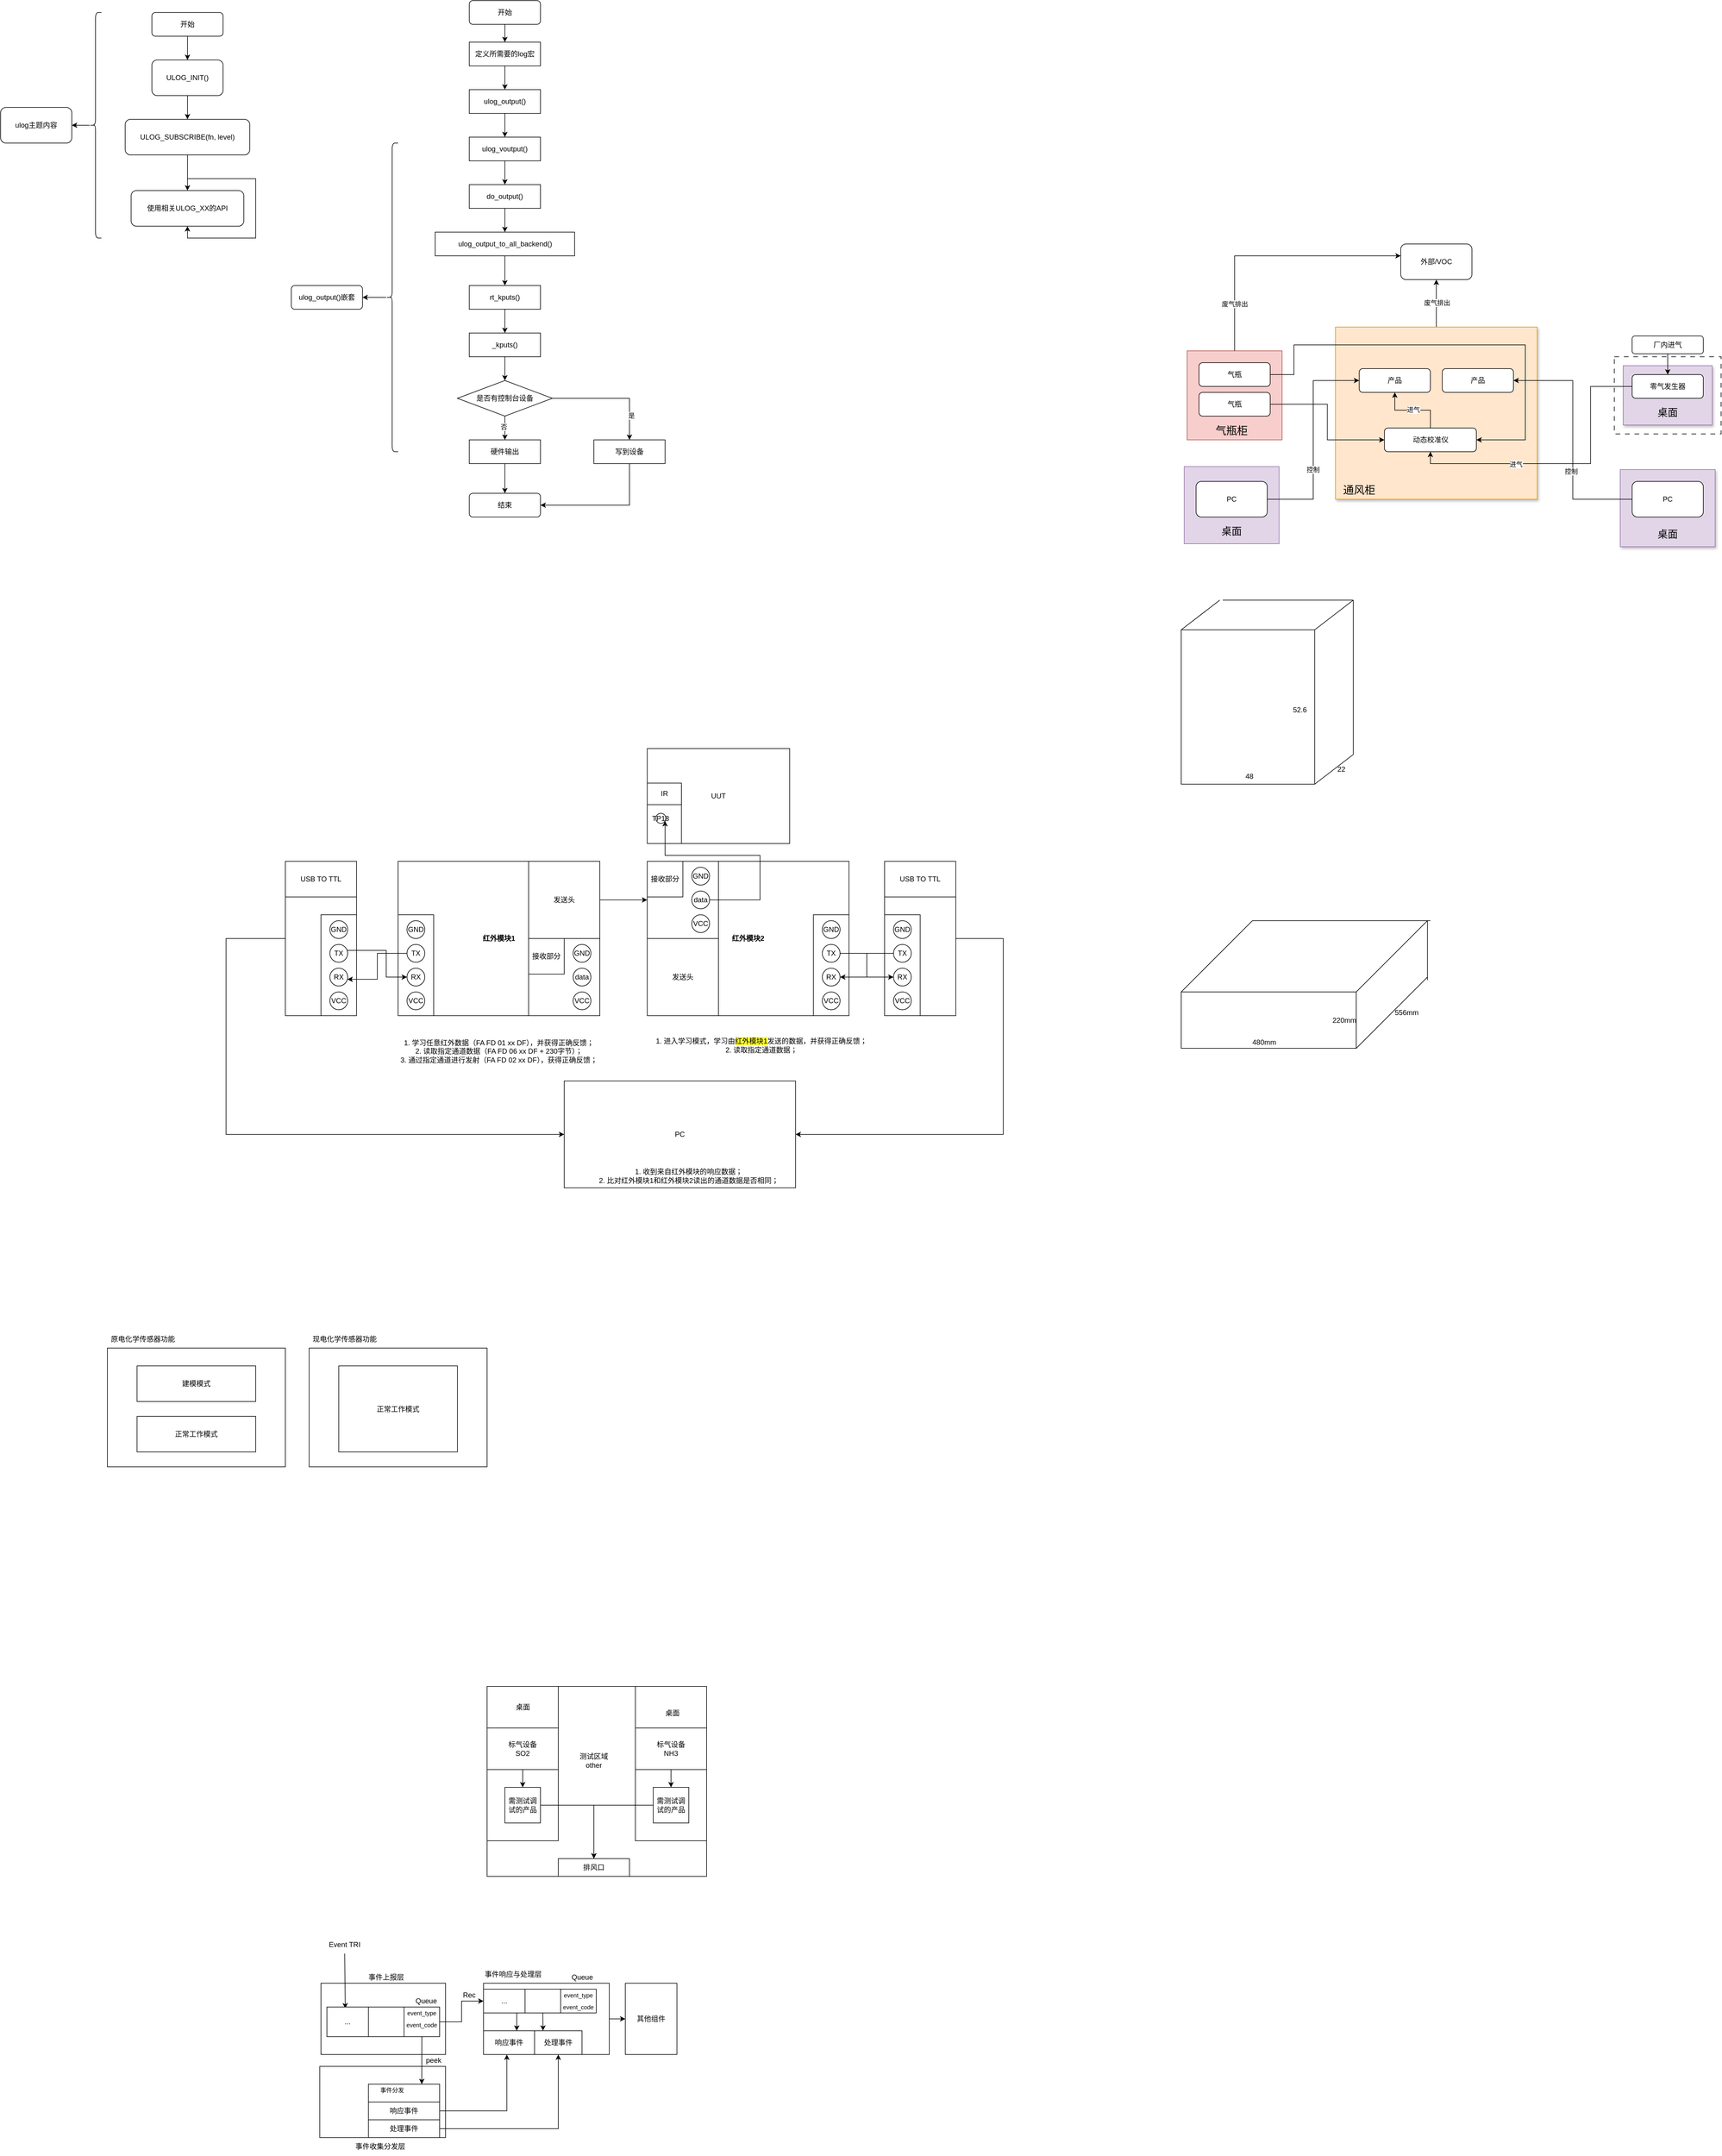 <mxfile version="26.0.11">
  <diagram name="第 1 页" id="VBYefRN1_Q4a0DNFFzs_">
    <mxGraphModel dx="659" dy="346" grid="1" gridSize="10" guides="1" tooltips="1" connect="1" arrows="1" fold="1" page="1" pageScale="1" pageWidth="3300" pageHeight="4681" math="0" shadow="0">
      <root>
        <mxCell id="0" />
        <mxCell id="1" parent="0" />
        <mxCell id="qdEmWEFO1mnte5XJ-PPk-58" value="" style="rounded=0;whiteSpace=wrap;html=1;dashed=1;dashPattern=8 8;" parent="1" vertex="1">
          <mxGeometry x="2750" y="620" width="180" height="130" as="geometry" />
        </mxCell>
        <mxCell id="qdEmWEFO1mnte5XJ-PPk-31" style="edgeStyle=orthogonalEdgeStyle;rounded=0;orthogonalLoop=1;jettySize=auto;html=1;entryX=0.5;entryY=1;entryDx=0;entryDy=0;" parent="1" source="qdEmWEFO1mnte5XJ-PPk-23" target="qdEmWEFO1mnte5XJ-PPk-30" edge="1">
          <mxGeometry relative="1" as="geometry" />
        </mxCell>
        <mxCell id="qdEmWEFO1mnte5XJ-PPk-32" value="废气排出" style="edgeLabel;html=1;align=center;verticalAlign=middle;resizable=0;points=[];" parent="qdEmWEFO1mnte5XJ-PPk-31" vertex="1" connectable="0">
          <mxGeometry x="0.036" y="-1" relative="1" as="geometry">
            <mxPoint as="offset" />
          </mxGeometry>
        </mxCell>
        <mxCell id="qdEmWEFO1mnte5XJ-PPk-23" value="" style="rounded=0;whiteSpace=wrap;html=1;fillColor=#ffe6cc;strokeColor=#d79b00;fillStyle=auto;glass=0;shadow=1;" parent="1" vertex="1">
          <mxGeometry x="2280" y="570" width="340" height="290" as="geometry" />
        </mxCell>
        <mxCell id="qdEmWEFO1mnte5XJ-PPk-21" value="" style="rounded=0;whiteSpace=wrap;html=1;fillColor=#e1d5e7;strokeColor=#9673a6;shadow=1;" parent="1" vertex="1">
          <mxGeometry x="2765" y="635" width="150" height="100" as="geometry" />
        </mxCell>
        <mxCell id="qdEmWEFO1mnte5XJ-PPk-19" value="" style="rounded=0;whiteSpace=wrap;html=1;fillColor=#e1d5e7;strokeColor=#9673a6;shadow=1;" parent="1" vertex="1">
          <mxGeometry x="2760" y="810" width="160" height="130" as="geometry" />
        </mxCell>
        <mxCell id="qdEmWEFO1mnte5XJ-PPk-20" value="&lt;font style=&quot;font-size: 17px;&quot;&gt;桌面&lt;/font&gt;" style="text;html=1;align=center;verticalAlign=middle;whiteSpace=wrap;rounded=0;" parent="1" vertex="1">
          <mxGeometry x="2800" y="905" width="80" height="30" as="geometry" />
        </mxCell>
        <mxCell id="qdEmWEFO1mnte5XJ-PPk-18" value="" style="rounded=0;whiteSpace=wrap;html=1;fillColor=#e1d5e7;strokeColor=#9673a6;" parent="1" vertex="1">
          <mxGeometry x="2025" y="805" width="160" height="130" as="geometry" />
        </mxCell>
        <mxCell id="qdEmWEFO1mnte5XJ-PPk-16" value="" style="rounded=0;whiteSpace=wrap;html=1;fillColor=#f8cecc;strokeColor=#b85450;" parent="1" vertex="1">
          <mxGeometry x="2030" y="610" width="160" height="150" as="geometry" />
        </mxCell>
        <mxCell id="KYYOisJlUSR0Ur56qBf6-3" value="" style="edgeStyle=orthogonalEdgeStyle;rounded=0;orthogonalLoop=1;jettySize=auto;html=1;" parent="1" source="KYYOisJlUSR0Ur56qBf6-1" target="KYYOisJlUSR0Ur56qBf6-2" edge="1">
          <mxGeometry relative="1" as="geometry" />
        </mxCell>
        <mxCell id="KYYOisJlUSR0Ur56qBf6-1" value="开始" style="rounded=1;whiteSpace=wrap;html=1;" parent="1" vertex="1">
          <mxGeometry x="285" y="40" width="120" height="40" as="geometry" />
        </mxCell>
        <mxCell id="KYYOisJlUSR0Ur56qBf6-5" value="" style="edgeStyle=orthogonalEdgeStyle;rounded=0;orthogonalLoop=1;jettySize=auto;html=1;" parent="1" source="KYYOisJlUSR0Ur56qBf6-2" target="KYYOisJlUSR0Ur56qBf6-4" edge="1">
          <mxGeometry relative="1" as="geometry" />
        </mxCell>
        <mxCell id="KYYOisJlUSR0Ur56qBf6-2" value="ULOG_INIT()" style="whiteSpace=wrap;html=1;rounded=1;" parent="1" vertex="1">
          <mxGeometry x="285" y="120" width="120" height="60" as="geometry" />
        </mxCell>
        <mxCell id="KYYOisJlUSR0Ur56qBf6-7" value="" style="edgeStyle=orthogonalEdgeStyle;rounded=0;orthogonalLoop=1;jettySize=auto;html=1;" parent="1" source="KYYOisJlUSR0Ur56qBf6-4" target="KYYOisJlUSR0Ur56qBf6-6" edge="1">
          <mxGeometry relative="1" as="geometry" />
        </mxCell>
        <mxCell id="KYYOisJlUSR0Ur56qBf6-4" value="ULOG_SUBSCRIBE(fn, level)" style="whiteSpace=wrap;html=1;rounded=1;" parent="1" vertex="1">
          <mxGeometry x="240" y="220" width="210" height="60" as="geometry" />
        </mxCell>
        <mxCell id="KYYOisJlUSR0Ur56qBf6-6" value="使用相关ULOG_XX的API" style="whiteSpace=wrap;html=1;rounded=1;" parent="1" vertex="1">
          <mxGeometry x="250" y="340" width="190" height="60" as="geometry" />
        </mxCell>
        <mxCell id="KYYOisJlUSR0Ur56qBf6-9" style="edgeStyle=orthogonalEdgeStyle;rounded=0;orthogonalLoop=1;jettySize=auto;html=1;entryX=0.5;entryY=1;entryDx=0;entryDy=0;" parent="1" source="KYYOisJlUSR0Ur56qBf6-6" target="KYYOisJlUSR0Ur56qBf6-6" edge="1">
          <mxGeometry relative="1" as="geometry" />
        </mxCell>
        <mxCell id="90yD588Tg5mHqKN5T0L6-4" value="" style="edgeStyle=orthogonalEdgeStyle;rounded=0;orthogonalLoop=1;jettySize=auto;html=1;" parent="1" source="90yD588Tg5mHqKN5T0L6-2" target="90yD588Tg5mHqKN5T0L6-3" edge="1">
          <mxGeometry relative="1" as="geometry" />
        </mxCell>
        <mxCell id="90yD588Tg5mHqKN5T0L6-2" value="" style="shape=curlyBracket;whiteSpace=wrap;html=1;rounded=1;labelPosition=left;verticalLabelPosition=middle;align=right;verticalAlign=middle;" parent="1" vertex="1">
          <mxGeometry x="180" y="40" width="20" height="380" as="geometry" />
        </mxCell>
        <mxCell id="90yD588Tg5mHqKN5T0L6-3" value="ulog主题内容" style="rounded=1;whiteSpace=wrap;html=1;align=center;" parent="1" vertex="1">
          <mxGeometry x="30" y="200" width="120" height="60" as="geometry" />
        </mxCell>
        <mxCell id="90yD588Tg5mHqKN5T0L6-12" style="edgeStyle=orthogonalEdgeStyle;rounded=0;orthogonalLoop=1;jettySize=auto;html=1;exitX=0.5;exitY=1;exitDx=0;exitDy=0;" parent="1" source="90yD588Tg5mHqKN5T0L6-6" target="90yD588Tg5mHqKN5T0L6-7" edge="1">
          <mxGeometry relative="1" as="geometry" />
        </mxCell>
        <mxCell id="90yD588Tg5mHqKN5T0L6-6" value="开始" style="rounded=1;whiteSpace=wrap;html=1;" parent="1" vertex="1">
          <mxGeometry x="820" y="20" width="120" height="40" as="geometry" />
        </mxCell>
        <mxCell id="90yD588Tg5mHqKN5T0L6-9" value="" style="edgeStyle=orthogonalEdgeStyle;rounded=0;orthogonalLoop=1;jettySize=auto;html=1;" parent="1" source="90yD588Tg5mHqKN5T0L6-7" target="90yD588Tg5mHqKN5T0L6-8" edge="1">
          <mxGeometry relative="1" as="geometry" />
        </mxCell>
        <mxCell id="90yD588Tg5mHqKN5T0L6-7" value="定义所需要的log宏" style="rounded=0;whiteSpace=wrap;html=1;" parent="1" vertex="1">
          <mxGeometry x="820" y="90" width="120" height="40" as="geometry" />
        </mxCell>
        <mxCell id="90yD588Tg5mHqKN5T0L6-11" value="" style="edgeStyle=orthogonalEdgeStyle;rounded=0;orthogonalLoop=1;jettySize=auto;html=1;" parent="1" source="90yD588Tg5mHqKN5T0L6-8" target="90yD588Tg5mHqKN5T0L6-10" edge="1">
          <mxGeometry relative="1" as="geometry" />
        </mxCell>
        <mxCell id="90yD588Tg5mHqKN5T0L6-8" value="ulog_output()" style="whiteSpace=wrap;html=1;rounded=0;" parent="1" vertex="1">
          <mxGeometry x="820" y="170" width="120" height="40" as="geometry" />
        </mxCell>
        <mxCell id="90yD588Tg5mHqKN5T0L6-14" value="" style="edgeStyle=orthogonalEdgeStyle;rounded=0;orthogonalLoop=1;jettySize=auto;html=1;" parent="1" source="90yD588Tg5mHqKN5T0L6-10" target="90yD588Tg5mHqKN5T0L6-13" edge="1">
          <mxGeometry relative="1" as="geometry" />
        </mxCell>
        <mxCell id="90yD588Tg5mHqKN5T0L6-10" value="ulog_voutput()" style="whiteSpace=wrap;html=1;rounded=0;" parent="1" vertex="1">
          <mxGeometry x="820" y="250" width="120" height="40" as="geometry" />
        </mxCell>
        <mxCell id="90yD588Tg5mHqKN5T0L6-16" value="" style="edgeStyle=orthogonalEdgeStyle;rounded=0;orthogonalLoop=1;jettySize=auto;html=1;" parent="1" source="90yD588Tg5mHqKN5T0L6-13" target="90yD588Tg5mHqKN5T0L6-15" edge="1">
          <mxGeometry relative="1" as="geometry" />
        </mxCell>
        <mxCell id="90yD588Tg5mHqKN5T0L6-13" value="do_output()" style="whiteSpace=wrap;html=1;rounded=0;" parent="1" vertex="1">
          <mxGeometry x="820" y="330" width="120" height="40" as="geometry" />
        </mxCell>
        <mxCell id="90yD588Tg5mHqKN5T0L6-18" value="" style="edgeStyle=orthogonalEdgeStyle;rounded=0;orthogonalLoop=1;jettySize=auto;html=1;" parent="1" source="90yD588Tg5mHqKN5T0L6-15" target="90yD588Tg5mHqKN5T0L6-17" edge="1">
          <mxGeometry relative="1" as="geometry" />
        </mxCell>
        <mxCell id="90yD588Tg5mHqKN5T0L6-15" value="ulog_output_to_all_backend()" style="whiteSpace=wrap;html=1;rounded=0;" parent="1" vertex="1">
          <mxGeometry x="762.5" y="410" width="235" height="40" as="geometry" />
        </mxCell>
        <mxCell id="90yD588Tg5mHqKN5T0L6-20" value="" style="edgeStyle=orthogonalEdgeStyle;rounded=0;orthogonalLoop=1;jettySize=auto;html=1;" parent="1" source="90yD588Tg5mHqKN5T0L6-17" target="90yD588Tg5mHqKN5T0L6-19" edge="1">
          <mxGeometry relative="1" as="geometry" />
        </mxCell>
        <mxCell id="90yD588Tg5mHqKN5T0L6-17" value="rt_kputs()" style="whiteSpace=wrap;html=1;rounded=0;" parent="1" vertex="1">
          <mxGeometry x="820" y="500" width="120" height="40" as="geometry" />
        </mxCell>
        <mxCell id="90yD588Tg5mHqKN5T0L6-22" value="" style="edgeStyle=orthogonalEdgeStyle;rounded=0;orthogonalLoop=1;jettySize=auto;html=1;" parent="1" source="90yD588Tg5mHqKN5T0L6-19" target="90yD588Tg5mHqKN5T0L6-21" edge="1">
          <mxGeometry relative="1" as="geometry" />
        </mxCell>
        <mxCell id="90yD588Tg5mHqKN5T0L6-19" value="_kputs()" style="whiteSpace=wrap;html=1;rounded=0;" parent="1" vertex="1">
          <mxGeometry x="820" y="580" width="120" height="40" as="geometry" />
        </mxCell>
        <mxCell id="90yD588Tg5mHqKN5T0L6-24" value="" style="edgeStyle=orthogonalEdgeStyle;rounded=0;orthogonalLoop=1;jettySize=auto;html=1;" parent="1" source="90yD588Tg5mHqKN5T0L6-21" target="90yD588Tg5mHqKN5T0L6-23" edge="1">
          <mxGeometry relative="1" as="geometry" />
        </mxCell>
        <mxCell id="90yD588Tg5mHqKN5T0L6-25" value="否" style="edgeLabel;html=1;align=center;verticalAlign=middle;resizable=0;points=[];" parent="90yD588Tg5mHqKN5T0L6-24" vertex="1" connectable="0">
          <mxGeometry x="-0.1" y="-2" relative="1" as="geometry">
            <mxPoint as="offset" />
          </mxGeometry>
        </mxCell>
        <mxCell id="90yD588Tg5mHqKN5T0L6-27" value="" style="edgeStyle=orthogonalEdgeStyle;rounded=0;orthogonalLoop=1;jettySize=auto;html=1;" parent="1" source="90yD588Tg5mHqKN5T0L6-21" target="90yD588Tg5mHqKN5T0L6-26" edge="1">
          <mxGeometry relative="1" as="geometry" />
        </mxCell>
        <mxCell id="90yD588Tg5mHqKN5T0L6-28" value="是" style="edgeLabel;html=1;align=center;verticalAlign=middle;resizable=0;points=[];" parent="90yD588Tg5mHqKN5T0L6-27" vertex="1" connectable="0">
          <mxGeometry x="0.588" y="3" relative="1" as="geometry">
            <mxPoint as="offset" />
          </mxGeometry>
        </mxCell>
        <mxCell id="90yD588Tg5mHqKN5T0L6-21" value="是否有控制台设备" style="rhombus;whiteSpace=wrap;html=1;rounded=0;" parent="1" vertex="1">
          <mxGeometry x="800" y="660" width="160" height="60" as="geometry" />
        </mxCell>
        <mxCell id="90yD588Tg5mHqKN5T0L6-32" style="edgeStyle=orthogonalEdgeStyle;rounded=0;orthogonalLoop=1;jettySize=auto;html=1;exitX=0.5;exitY=1;exitDx=0;exitDy=0;" parent="1" source="90yD588Tg5mHqKN5T0L6-23" target="90yD588Tg5mHqKN5T0L6-29" edge="1">
          <mxGeometry relative="1" as="geometry" />
        </mxCell>
        <mxCell id="90yD588Tg5mHqKN5T0L6-23" value="硬件输出" style="whiteSpace=wrap;html=1;rounded=0;" parent="1" vertex="1">
          <mxGeometry x="820" y="760" width="120" height="40" as="geometry" />
        </mxCell>
        <mxCell id="90yD588Tg5mHqKN5T0L6-33" style="edgeStyle=orthogonalEdgeStyle;rounded=0;orthogonalLoop=1;jettySize=auto;html=1;exitX=0.5;exitY=1;exitDx=0;exitDy=0;entryX=1;entryY=0.5;entryDx=0;entryDy=0;" parent="1" source="90yD588Tg5mHqKN5T0L6-26" target="90yD588Tg5mHqKN5T0L6-29" edge="1">
          <mxGeometry relative="1" as="geometry" />
        </mxCell>
        <mxCell id="90yD588Tg5mHqKN5T0L6-26" value="写到设备" style="whiteSpace=wrap;html=1;rounded=0;" parent="1" vertex="1">
          <mxGeometry x="1030" y="760" width="120" height="40" as="geometry" />
        </mxCell>
        <mxCell id="90yD588Tg5mHqKN5T0L6-29" value="结束" style="rounded=1;whiteSpace=wrap;html=1;" parent="1" vertex="1">
          <mxGeometry x="820" y="850" width="120" height="40" as="geometry" />
        </mxCell>
        <mxCell id="90yD588Tg5mHqKN5T0L6-36" value="" style="edgeStyle=orthogonalEdgeStyle;rounded=0;orthogonalLoop=1;jettySize=auto;html=1;" parent="1" source="90yD588Tg5mHqKN5T0L6-34" target="90yD588Tg5mHqKN5T0L6-35" edge="1">
          <mxGeometry relative="1" as="geometry" />
        </mxCell>
        <mxCell id="90yD588Tg5mHqKN5T0L6-34" value="" style="shape=curlyBracket;whiteSpace=wrap;html=1;rounded=1;labelPosition=left;verticalLabelPosition=middle;align=right;verticalAlign=middle;" parent="1" vertex="1">
          <mxGeometry x="680" y="260" width="20" height="520" as="geometry" />
        </mxCell>
        <mxCell id="90yD588Tg5mHqKN5T0L6-35" value="ulog_output()嵌套" style="whiteSpace=wrap;html=1;align=center;rounded=1;" parent="1" vertex="1">
          <mxGeometry x="520" y="500" width="120" height="40" as="geometry" />
        </mxCell>
        <mxCell id="g5xxGOTNsoSL2lDNkgLA-3" value="红外模块1" style="rounded=0;whiteSpace=wrap;html=1;fontStyle=1" parent="1" vertex="1">
          <mxGeometry x="700" y="1470" width="340" height="260" as="geometry" />
        </mxCell>
        <mxCell id="g5xxGOTNsoSL2lDNkgLA-60" style="edgeStyle=orthogonalEdgeStyle;rounded=0;orthogonalLoop=1;jettySize=auto;html=1;" parent="1" source="g5xxGOTNsoSL2lDNkgLA-4" edge="1">
          <mxGeometry relative="1" as="geometry">
            <mxPoint x="1120" y="1535.0" as="targetPoint" />
          </mxGeometry>
        </mxCell>
        <mxCell id="g5xxGOTNsoSL2lDNkgLA-4" value="发送头" style="rounded=0;whiteSpace=wrap;html=1;" parent="1" vertex="1">
          <mxGeometry x="920" y="1470" width="120" height="130" as="geometry" />
        </mxCell>
        <mxCell id="g5xxGOTNsoSL2lDNkgLA-5" value="" style="rounded=0;whiteSpace=wrap;html=1;" parent="1" vertex="1">
          <mxGeometry x="920" y="1600" width="120" height="130" as="geometry" />
        </mxCell>
        <mxCell id="g5xxGOTNsoSL2lDNkgLA-6" value="GND" style="ellipse;whiteSpace=wrap;html=1;aspect=fixed;" parent="1" vertex="1">
          <mxGeometry x="995" y="1610" width="30" height="30" as="geometry" />
        </mxCell>
        <mxCell id="g5xxGOTNsoSL2lDNkgLA-7" value="data" style="ellipse;whiteSpace=wrap;html=1;aspect=fixed;" parent="1" vertex="1">
          <mxGeometry x="995" y="1650" width="30" height="30" as="geometry" />
        </mxCell>
        <mxCell id="g5xxGOTNsoSL2lDNkgLA-8" value="VCC" style="ellipse;whiteSpace=wrap;html=1;aspect=fixed;" parent="1" vertex="1">
          <mxGeometry x="995" y="1690" width="30" height="30" as="geometry" />
        </mxCell>
        <mxCell id="g5xxGOTNsoSL2lDNkgLA-9" value="接收部分" style="rounded=0;whiteSpace=wrap;html=1;" parent="1" vertex="1">
          <mxGeometry x="920" y="1600" width="60" height="60" as="geometry" />
        </mxCell>
        <mxCell id="g5xxGOTNsoSL2lDNkgLA-10" value="" style="rounded=0;whiteSpace=wrap;html=1;" parent="1" vertex="1">
          <mxGeometry x="700" y="1560" width="60" height="170" as="geometry" />
        </mxCell>
        <mxCell id="g5xxGOTNsoSL2lDNkgLA-11" value="TX" style="ellipse;whiteSpace=wrap;html=1;aspect=fixed;" parent="1" vertex="1">
          <mxGeometry x="715" y="1610" width="30" height="30" as="geometry" />
        </mxCell>
        <mxCell id="g5xxGOTNsoSL2lDNkgLA-12" value="RX" style="ellipse;whiteSpace=wrap;html=1;aspect=fixed;" parent="1" vertex="1">
          <mxGeometry x="715" y="1650" width="30" height="30" as="geometry" />
        </mxCell>
        <mxCell id="g5xxGOTNsoSL2lDNkgLA-13" value="VCC" style="ellipse;whiteSpace=wrap;html=1;aspect=fixed;" parent="1" vertex="1">
          <mxGeometry x="715" y="1690" width="30" height="30" as="geometry" />
        </mxCell>
        <mxCell id="g5xxGOTNsoSL2lDNkgLA-14" value="GND" style="ellipse;whiteSpace=wrap;html=1;aspect=fixed;" parent="1" vertex="1">
          <mxGeometry x="715" y="1570" width="30" height="30" as="geometry" />
        </mxCell>
        <mxCell id="g5xxGOTNsoSL2lDNkgLA-72" style="edgeStyle=orthogonalEdgeStyle;rounded=0;orthogonalLoop=1;jettySize=auto;html=1;entryX=0;entryY=0.5;entryDx=0;entryDy=0;" parent="1" source="g5xxGOTNsoSL2lDNkgLA-20" target="g5xxGOTNsoSL2lDNkgLA-31" edge="1">
          <mxGeometry relative="1" as="geometry">
            <Array as="points">
              <mxPoint x="410" y="1600" />
              <mxPoint x="410" y="1930" />
            </Array>
          </mxGeometry>
        </mxCell>
        <mxCell id="g5xxGOTNsoSL2lDNkgLA-20" value="" style="rounded=0;whiteSpace=wrap;html=1;" parent="1" vertex="1">
          <mxGeometry x="510" y="1470" width="120" height="260" as="geometry" />
        </mxCell>
        <mxCell id="g5xxGOTNsoSL2lDNkgLA-21" value="USB TO TTL" style="rounded=0;whiteSpace=wrap;html=1;" parent="1" vertex="1">
          <mxGeometry x="510" y="1470" width="120" height="60" as="geometry" />
        </mxCell>
        <mxCell id="g5xxGOTNsoSL2lDNkgLA-22" value="" style="rounded=0;whiteSpace=wrap;html=1;" parent="1" vertex="1">
          <mxGeometry x="570" y="1560" width="60" height="170" as="geometry" />
        </mxCell>
        <mxCell id="g5xxGOTNsoSL2lDNkgLA-27" style="edgeStyle=orthogonalEdgeStyle;rounded=0;orthogonalLoop=1;jettySize=auto;html=1;entryX=0;entryY=0.5;entryDx=0;entryDy=0;" parent="1" source="g5xxGOTNsoSL2lDNkgLA-23" target="g5xxGOTNsoSL2lDNkgLA-12" edge="1">
          <mxGeometry relative="1" as="geometry">
            <Array as="points">
              <mxPoint x="680" y="1620" />
              <mxPoint x="680" y="1665" />
            </Array>
          </mxGeometry>
        </mxCell>
        <mxCell id="g5xxGOTNsoSL2lDNkgLA-23" value="TX" style="ellipse;whiteSpace=wrap;html=1;aspect=fixed;" parent="1" vertex="1">
          <mxGeometry x="585" y="1610" width="30" height="30" as="geometry" />
        </mxCell>
        <mxCell id="g5xxGOTNsoSL2lDNkgLA-24" value="RX" style="ellipse;whiteSpace=wrap;html=1;aspect=fixed;" parent="1" vertex="1">
          <mxGeometry x="585" y="1650" width="30" height="30" as="geometry" />
        </mxCell>
        <mxCell id="g5xxGOTNsoSL2lDNkgLA-25" value="VCC" style="ellipse;whiteSpace=wrap;html=1;aspect=fixed;" parent="1" vertex="1">
          <mxGeometry x="585" y="1690" width="30" height="30" as="geometry" />
        </mxCell>
        <mxCell id="g5xxGOTNsoSL2lDNkgLA-26" value="GND" style="ellipse;whiteSpace=wrap;html=1;aspect=fixed;" parent="1" vertex="1">
          <mxGeometry x="585" y="1570" width="30" height="30" as="geometry" />
        </mxCell>
        <mxCell id="g5xxGOTNsoSL2lDNkgLA-31" value="PC" style="rounded=0;whiteSpace=wrap;html=1;" parent="1" vertex="1">
          <mxGeometry x="980" y="1840" width="390" height="180" as="geometry" />
        </mxCell>
        <mxCell id="g5xxGOTNsoSL2lDNkgLA-38" style="edgeStyle=orthogonalEdgeStyle;rounded=0;orthogonalLoop=1;jettySize=auto;html=1;exitX=0;exitY=0.5;exitDx=0;exitDy=0;entryX=0.984;entryY=0.625;entryDx=0;entryDy=0;entryPerimeter=0;" parent="1" source="g5xxGOTNsoSL2lDNkgLA-11" target="g5xxGOTNsoSL2lDNkgLA-24" edge="1">
          <mxGeometry relative="1" as="geometry" />
        </mxCell>
        <mxCell id="g5xxGOTNsoSL2lDNkgLA-56" value="" style="group" parent="1" vertex="1" connectable="0">
          <mxGeometry x="1120" y="1280" width="240" height="160" as="geometry" />
        </mxCell>
        <mxCell id="g5xxGOTNsoSL2lDNkgLA-15" value="UUT" style="rounded=0;whiteSpace=wrap;html=1;" parent="g5xxGOTNsoSL2lDNkgLA-56" vertex="1">
          <mxGeometry width="240" height="160" as="geometry" />
        </mxCell>
        <mxCell id="g5xxGOTNsoSL2lDNkgLA-16" value="" style="rounded=0;whiteSpace=wrap;html=1;" parent="g5xxGOTNsoSL2lDNkgLA-56" vertex="1">
          <mxGeometry y="61.818" width="57.6" height="98.182" as="geometry" />
        </mxCell>
        <mxCell id="g5xxGOTNsoSL2lDNkgLA-17" value="IR" style="rounded=0;whiteSpace=wrap;html=1;" parent="g5xxGOTNsoSL2lDNkgLA-56" vertex="1">
          <mxGeometry y="58.182" width="57.6" height="36.364" as="geometry" />
        </mxCell>
        <mxCell id="g5xxGOTNsoSL2lDNkgLA-18" value="TP18" style="ellipse;whiteSpace=wrap;html=1;aspect=fixed;" parent="g5xxGOTNsoSL2lDNkgLA-56" vertex="1">
          <mxGeometry x="14.4" y="109.091" width="16.956" height="16.956" as="geometry" />
        </mxCell>
        <mxCell id="g5xxGOTNsoSL2lDNkgLA-42" value="红外模块2" style="rounded=0;whiteSpace=wrap;html=1;fontStyle=1;container=0;" parent="1" vertex="1">
          <mxGeometry x="1120" y="1470" width="340" height="260" as="geometry" />
        </mxCell>
        <mxCell id="g5xxGOTNsoSL2lDNkgLA-43" value="发送头" style="rounded=0;whiteSpace=wrap;html=1;container=0;" parent="1" vertex="1">
          <mxGeometry x="1120" y="1600" width="120" height="130" as="geometry" />
        </mxCell>
        <mxCell id="g5xxGOTNsoSL2lDNkgLA-57" value="" style="group" parent="1" vertex="1" connectable="0">
          <mxGeometry x="1120" y="1470" width="120" height="130" as="geometry" />
        </mxCell>
        <mxCell id="g5xxGOTNsoSL2lDNkgLA-44" value="" style="rounded=0;whiteSpace=wrap;html=1;container=0;" parent="g5xxGOTNsoSL2lDNkgLA-57" vertex="1">
          <mxGeometry width="120" height="130" as="geometry" />
        </mxCell>
        <mxCell id="g5xxGOTNsoSL2lDNkgLA-45" value="GND" style="ellipse;whiteSpace=wrap;html=1;aspect=fixed;container=0;" parent="g5xxGOTNsoSL2lDNkgLA-57" vertex="1">
          <mxGeometry x="75" y="10" width="30" height="30" as="geometry" />
        </mxCell>
        <mxCell id="g5xxGOTNsoSL2lDNkgLA-46" value="data" style="ellipse;whiteSpace=wrap;html=1;aspect=fixed;container=0;" parent="g5xxGOTNsoSL2lDNkgLA-57" vertex="1">
          <mxGeometry x="75" y="50" width="30" height="30" as="geometry" />
        </mxCell>
        <mxCell id="g5xxGOTNsoSL2lDNkgLA-47" value="VCC" style="ellipse;whiteSpace=wrap;html=1;aspect=fixed;container=0;" parent="g5xxGOTNsoSL2lDNkgLA-57" vertex="1">
          <mxGeometry x="75" y="90" width="30" height="30" as="geometry" />
        </mxCell>
        <mxCell id="g5xxGOTNsoSL2lDNkgLA-48" value="接收部分" style="rounded=0;whiteSpace=wrap;html=1;container=0;" parent="g5xxGOTNsoSL2lDNkgLA-57" vertex="1">
          <mxGeometry width="60" height="60" as="geometry" />
        </mxCell>
        <mxCell id="g5xxGOTNsoSL2lDNkgLA-58" value="" style="group" parent="1" vertex="1" connectable="0">
          <mxGeometry x="1400" y="1560" width="60" height="170" as="geometry" />
        </mxCell>
        <mxCell id="g5xxGOTNsoSL2lDNkgLA-49" value="" style="rounded=0;whiteSpace=wrap;html=1;container=0;" parent="g5xxGOTNsoSL2lDNkgLA-58" vertex="1">
          <mxGeometry width="60" height="170" as="geometry" />
        </mxCell>
        <mxCell id="g5xxGOTNsoSL2lDNkgLA-50" value="TX" style="ellipse;whiteSpace=wrap;html=1;aspect=fixed;container=0;" parent="g5xxGOTNsoSL2lDNkgLA-58" vertex="1">
          <mxGeometry x="15" y="50" width="30" height="30" as="geometry" />
        </mxCell>
        <mxCell id="g5xxGOTNsoSL2lDNkgLA-51" value="RX" style="ellipse;whiteSpace=wrap;html=1;aspect=fixed;container=0;" parent="g5xxGOTNsoSL2lDNkgLA-58" vertex="1">
          <mxGeometry x="15" y="90" width="30" height="30" as="geometry" />
        </mxCell>
        <mxCell id="g5xxGOTNsoSL2lDNkgLA-52" value="VCC" style="ellipse;whiteSpace=wrap;html=1;aspect=fixed;container=0;" parent="g5xxGOTNsoSL2lDNkgLA-58" vertex="1">
          <mxGeometry x="15" y="130" width="30" height="30" as="geometry" />
        </mxCell>
        <mxCell id="g5xxGOTNsoSL2lDNkgLA-53" value="GND" style="ellipse;whiteSpace=wrap;html=1;aspect=fixed;container=0;" parent="g5xxGOTNsoSL2lDNkgLA-58" vertex="1">
          <mxGeometry x="15" y="10" width="30" height="30" as="geometry" />
        </mxCell>
        <mxCell id="g5xxGOTNsoSL2lDNkgLA-59" value="1. 学习任意红外数据（FA FD 01 xx DF），并获得正确反馈；&lt;div&gt;2. 读取指定通道数据（FA FD 06 xx DF + 230字节）；&lt;br&gt;&lt;div&gt;3. 通过指定通道进行发射（FA FD 02 xx DF），获得正确反馈；&lt;/div&gt;&lt;/div&gt;" style="text;html=1;align=center;verticalAlign=middle;whiteSpace=wrap;rounded=0;" parent="1" vertex="1">
          <mxGeometry x="700" y="1750" width="340" height="80" as="geometry" />
        </mxCell>
        <mxCell id="g5xxGOTNsoSL2lDNkgLA-61" style="edgeStyle=orthogonalEdgeStyle;rounded=0;orthogonalLoop=1;jettySize=auto;html=1;exitX=1;exitY=0.5;exitDx=0;exitDy=0;" parent="1" source="g5xxGOTNsoSL2lDNkgLA-46" target="g5xxGOTNsoSL2lDNkgLA-18" edge="1">
          <mxGeometry relative="1" as="geometry">
            <Array as="points">
              <mxPoint x="1310" y="1535" />
              <mxPoint x="1310" y="1460" />
              <mxPoint x="1150" y="1460" />
            </Array>
          </mxGeometry>
        </mxCell>
        <mxCell id="g5xxGOTNsoSL2lDNkgLA-62" value="1. 进入学习模式，学习由&lt;span style=&quot;background-color: rgb(255, 255, 51);&quot;&gt;红外模块1&lt;/span&gt;发送的数据，并获得正确反馈；&lt;div&gt;2. 读取指定通道数据；&lt;/div&gt;" style="text;html=1;align=center;verticalAlign=middle;whiteSpace=wrap;rounded=0;" parent="1" vertex="1">
          <mxGeometry x="1125" y="1740" width="375" height="80" as="geometry" />
        </mxCell>
        <mxCell id="g5xxGOTNsoSL2lDNkgLA-73" style="edgeStyle=orthogonalEdgeStyle;rounded=0;orthogonalLoop=1;jettySize=auto;html=1;exitX=1;exitY=0.5;exitDx=0;exitDy=0;entryX=1;entryY=0.5;entryDx=0;entryDy=0;" parent="1" source="g5xxGOTNsoSL2lDNkgLA-63" target="g5xxGOTNsoSL2lDNkgLA-31" edge="1">
          <mxGeometry relative="1" as="geometry">
            <Array as="points">
              <mxPoint x="1720" y="1600" />
              <mxPoint x="1720" y="1930" />
            </Array>
          </mxGeometry>
        </mxCell>
        <mxCell id="g5xxGOTNsoSL2lDNkgLA-63" value="" style="rounded=0;whiteSpace=wrap;html=1;" parent="1" vertex="1">
          <mxGeometry x="1520" y="1470" width="120" height="260" as="geometry" />
        </mxCell>
        <mxCell id="g5xxGOTNsoSL2lDNkgLA-64" value="USB TO TTL" style="rounded=0;whiteSpace=wrap;html=1;" parent="1" vertex="1">
          <mxGeometry x="1520" y="1470" width="120" height="60" as="geometry" />
        </mxCell>
        <mxCell id="g5xxGOTNsoSL2lDNkgLA-65" value="" style="rounded=0;whiteSpace=wrap;html=1;" parent="1" vertex="1">
          <mxGeometry x="1520" y="1560" width="60" height="170" as="geometry" />
        </mxCell>
        <mxCell id="g5xxGOTNsoSL2lDNkgLA-75" style="edgeStyle=orthogonalEdgeStyle;rounded=0;orthogonalLoop=1;jettySize=auto;html=1;exitX=0;exitY=0.5;exitDx=0;exitDy=0;entryX=1;entryY=0.5;entryDx=0;entryDy=0;" parent="1" source="g5xxGOTNsoSL2lDNkgLA-66" target="g5xxGOTNsoSL2lDNkgLA-51" edge="1">
          <mxGeometry relative="1" as="geometry" />
        </mxCell>
        <mxCell id="g5xxGOTNsoSL2lDNkgLA-66" value="TX" style="ellipse;whiteSpace=wrap;html=1;aspect=fixed;" parent="1" vertex="1">
          <mxGeometry x="1535" y="1610" width="30" height="30" as="geometry" />
        </mxCell>
        <mxCell id="g5xxGOTNsoSL2lDNkgLA-67" value="RX" style="ellipse;whiteSpace=wrap;html=1;aspect=fixed;" parent="1" vertex="1">
          <mxGeometry x="1535" y="1650" width="30" height="30" as="geometry" />
        </mxCell>
        <mxCell id="g5xxGOTNsoSL2lDNkgLA-68" value="VCC" style="ellipse;whiteSpace=wrap;html=1;aspect=fixed;" parent="1" vertex="1">
          <mxGeometry x="1535" y="1690" width="30" height="30" as="geometry" />
        </mxCell>
        <mxCell id="g5xxGOTNsoSL2lDNkgLA-69" value="GND" style="ellipse;whiteSpace=wrap;html=1;aspect=fixed;" parent="1" vertex="1">
          <mxGeometry x="1535" y="1570" width="30" height="30" as="geometry" />
        </mxCell>
        <mxCell id="g5xxGOTNsoSL2lDNkgLA-70" style="edgeStyle=orthogonalEdgeStyle;rounded=0;orthogonalLoop=1;jettySize=auto;html=1;entryX=0;entryY=0.5;entryDx=0;entryDy=0;" parent="1" source="g5xxGOTNsoSL2lDNkgLA-50" target="g5xxGOTNsoSL2lDNkgLA-67" edge="1">
          <mxGeometry relative="1" as="geometry" />
        </mxCell>
        <mxCell id="g5xxGOTNsoSL2lDNkgLA-74" value="&lt;div&gt;1. 收到来自红外模块的响应数据；&lt;/div&gt;2. 比对红外模块1和红外模块2读出的通道数据是否相同；" style="text;html=1;align=center;verticalAlign=middle;whiteSpace=wrap;rounded=0;" parent="1" vertex="1">
          <mxGeometry x="1030" y="1960" width="320" height="80" as="geometry" />
        </mxCell>
        <mxCell id="r_3BvQJMOsZDoT6vy0jY-2" value="" style="rounded=0;whiteSpace=wrap;html=1;" parent="1" vertex="1">
          <mxGeometry x="850" y="2860" width="370" height="320" as="geometry" />
        </mxCell>
        <mxCell id="r_3BvQJMOsZDoT6vy0jY-3" value="" style="rounded=0;whiteSpace=wrap;html=1;" parent="1" vertex="1">
          <mxGeometry x="1100" y="2860" width="120" height="260" as="geometry" />
        </mxCell>
        <mxCell id="r_3BvQJMOsZDoT6vy0jY-4" value="桌面" style="text;html=1;align=center;verticalAlign=middle;whiteSpace=wrap;rounded=0;" parent="1" vertex="1">
          <mxGeometry x="1125" y="2880" width="75" height="50" as="geometry" />
        </mxCell>
        <mxCell id="r_3BvQJMOsZDoT6vy0jY-21" style="edgeStyle=orthogonalEdgeStyle;rounded=0;orthogonalLoop=1;jettySize=auto;html=1;exitX=0.5;exitY=1;exitDx=0;exitDy=0;entryX=0.5;entryY=0;entryDx=0;entryDy=0;" parent="1" source="r_3BvQJMOsZDoT6vy0jY-5" target="r_3BvQJMOsZDoT6vy0jY-6" edge="1">
          <mxGeometry relative="1" as="geometry" />
        </mxCell>
        <mxCell id="r_3BvQJMOsZDoT6vy0jY-5" value="标气设备&lt;div&gt;NH3&lt;/div&gt;" style="rounded=0;whiteSpace=wrap;html=1;" parent="1" vertex="1">
          <mxGeometry x="1100" y="2930" width="120" height="70" as="geometry" />
        </mxCell>
        <mxCell id="r_3BvQJMOsZDoT6vy0jY-26" style="edgeStyle=orthogonalEdgeStyle;rounded=0;orthogonalLoop=1;jettySize=auto;html=1;entryX=0.5;entryY=0;entryDx=0;entryDy=0;" parent="1" source="r_3BvQJMOsZDoT6vy0jY-6" target="r_3BvQJMOsZDoT6vy0jY-9" edge="1">
          <mxGeometry relative="1" as="geometry" />
        </mxCell>
        <mxCell id="r_3BvQJMOsZDoT6vy0jY-6" value="需测试调试的产品" style="rounded=0;whiteSpace=wrap;html=1;" parent="1" vertex="1">
          <mxGeometry x="1130" y="3030" width="60" height="60" as="geometry" />
        </mxCell>
        <mxCell id="r_3BvQJMOsZDoT6vy0jY-9" value="排风口" style="rounded=0;whiteSpace=wrap;html=1;" parent="1" vertex="1">
          <mxGeometry x="970" y="3150" width="120" height="30" as="geometry" />
        </mxCell>
        <mxCell id="r_3BvQJMOsZDoT6vy0jY-12" value="测试区域&lt;div&gt;other&lt;/div&gt;" style="text;html=1;align=center;verticalAlign=middle;whiteSpace=wrap;rounded=0;" parent="1" vertex="1">
          <mxGeometry x="990" y="2970" width="80" height="30" as="geometry" />
        </mxCell>
        <mxCell id="r_3BvQJMOsZDoT6vy0jY-13" value="" style="rounded=0;whiteSpace=wrap;html=1;" parent="1" vertex="1">
          <mxGeometry x="850" y="2860" width="120" height="260" as="geometry" />
        </mxCell>
        <mxCell id="r_3BvQJMOsZDoT6vy0jY-20" style="edgeStyle=orthogonalEdgeStyle;rounded=0;orthogonalLoop=1;jettySize=auto;html=1;" parent="1" source="r_3BvQJMOsZDoT6vy0jY-14" target="r_3BvQJMOsZDoT6vy0jY-15" edge="1">
          <mxGeometry relative="1" as="geometry" />
        </mxCell>
        <mxCell id="r_3BvQJMOsZDoT6vy0jY-14" value="标气设备&lt;div&gt;SO2&lt;/div&gt;" style="rounded=0;whiteSpace=wrap;html=1;" parent="1" vertex="1">
          <mxGeometry x="850" y="2930" width="120" height="70" as="geometry" />
        </mxCell>
        <mxCell id="r_3BvQJMOsZDoT6vy0jY-25" style="edgeStyle=orthogonalEdgeStyle;rounded=0;orthogonalLoop=1;jettySize=auto;html=1;entryX=0.5;entryY=0;entryDx=0;entryDy=0;" parent="1" source="r_3BvQJMOsZDoT6vy0jY-15" target="r_3BvQJMOsZDoT6vy0jY-9" edge="1">
          <mxGeometry relative="1" as="geometry" />
        </mxCell>
        <mxCell id="r_3BvQJMOsZDoT6vy0jY-15" value="需测试调试的产品" style="rounded=0;whiteSpace=wrap;html=1;" parent="1" vertex="1">
          <mxGeometry x="880" y="3030" width="60" height="60" as="geometry" />
        </mxCell>
        <mxCell id="r_3BvQJMOsZDoT6vy0jY-17" value="桌面" style="text;html=1;align=center;verticalAlign=middle;whiteSpace=wrap;rounded=0;" parent="1" vertex="1">
          <mxGeometry x="872.5" y="2870" width="75" height="50" as="geometry" />
        </mxCell>
        <mxCell id="qdEmWEFO1mnte5XJ-PPk-11" style="edgeStyle=orthogonalEdgeStyle;rounded=0;orthogonalLoop=1;jettySize=auto;html=1;entryX=0.5;entryY=1;entryDx=0;entryDy=0;" parent="1" source="MkJN3EaGuhQjYFLI0Iza-1" target="MkJN3EaGuhQjYFLI0Iza-2" edge="1">
          <mxGeometry relative="1" as="geometry">
            <Array as="points">
              <mxPoint x="2710" y="800" />
              <mxPoint x="2440" y="800" />
            </Array>
          </mxGeometry>
        </mxCell>
        <mxCell id="qdEmWEFO1mnte5XJ-PPk-29" value="进气" style="edgeLabel;html=1;align=center;verticalAlign=middle;resizable=0;points=[];" parent="qdEmWEFO1mnte5XJ-PPk-11" vertex="1" connectable="0">
          <mxGeometry x="0.331" y="1" relative="1" as="geometry">
            <mxPoint as="offset" />
          </mxGeometry>
        </mxCell>
        <mxCell id="MkJN3EaGuhQjYFLI0Iza-1" value="零气发生器" style="rounded=1;whiteSpace=wrap;html=1;" parent="1" vertex="1">
          <mxGeometry x="2780" y="650" width="120" height="40" as="geometry" />
        </mxCell>
        <mxCell id="MkJN3EaGuhQjYFLI0Iza-22" style="edgeStyle=orthogonalEdgeStyle;rounded=0;orthogonalLoop=1;jettySize=auto;html=1;entryX=0.5;entryY=1;entryDx=0;entryDy=0;" parent="1" source="MkJN3EaGuhQjYFLI0Iza-2" target="MkJN3EaGuhQjYFLI0Iza-6" edge="1">
          <mxGeometry relative="1" as="geometry" />
        </mxCell>
        <mxCell id="MkJN3EaGuhQjYFLI0Iza-31" value="进气" style="edgeLabel;html=1;align=center;verticalAlign=middle;resizable=0;points=[];" parent="MkJN3EaGuhQjYFLI0Iza-22" vertex="1" connectable="0">
          <mxGeometry x="-0.008" y="-1" relative="1" as="geometry">
            <mxPoint as="offset" />
          </mxGeometry>
        </mxCell>
        <mxCell id="MkJN3EaGuhQjYFLI0Iza-2" value="动态校准仪" style="rounded=1;whiteSpace=wrap;html=1;" parent="1" vertex="1">
          <mxGeometry x="2362.5" y="740" width="155" height="40" as="geometry" />
        </mxCell>
        <mxCell id="qdEmWEFO1mnte5XJ-PPk-10" style="edgeStyle=orthogonalEdgeStyle;rounded=0;orthogonalLoop=1;jettySize=auto;html=1;entryX=0;entryY=0.5;entryDx=0;entryDy=0;" parent="1" source="MkJN3EaGuhQjYFLI0Iza-4" target="MkJN3EaGuhQjYFLI0Iza-2" edge="1">
          <mxGeometry relative="1" as="geometry" />
        </mxCell>
        <mxCell id="MkJN3EaGuhQjYFLI0Iza-4" value="气瓶" style="rounded=1;whiteSpace=wrap;html=1;" parent="1" vertex="1">
          <mxGeometry x="2050" y="680" width="120" height="40" as="geometry" />
        </mxCell>
        <mxCell id="MkJN3EaGuhQjYFLI0Iza-6" value="产品" style="rounded=1;whiteSpace=wrap;html=1;" parent="1" vertex="1">
          <mxGeometry x="2320" y="640" width="120" height="40" as="geometry" />
        </mxCell>
        <mxCell id="MkJN3EaGuhQjYFLI0Iza-14" style="edgeStyle=orthogonalEdgeStyle;rounded=0;orthogonalLoop=1;jettySize=auto;html=1;entryX=0.5;entryY=1;entryDx=0;entryDy=0;" parent="1" edge="1">
          <mxGeometry relative="1" as="geometry">
            <mxPoint x="2440.0" y="1000" as="targetPoint" />
          </mxGeometry>
        </mxCell>
        <mxCell id="qdEmWEFO1mnte5XJ-PPk-14" style="edgeStyle=orthogonalEdgeStyle;rounded=0;orthogonalLoop=1;jettySize=auto;html=1;entryX=0;entryY=0.5;entryDx=0;entryDy=0;" parent="1" source="MkJN3EaGuhQjYFLI0Iza-25" target="MkJN3EaGuhQjYFLI0Iza-6" edge="1">
          <mxGeometry relative="1" as="geometry" />
        </mxCell>
        <mxCell id="qdEmWEFO1mnte5XJ-PPk-27" value="控制" style="edgeLabel;html=1;align=center;verticalAlign=middle;resizable=0;points=[];" parent="qdEmWEFO1mnte5XJ-PPk-14" vertex="1" connectable="0">
          <mxGeometry x="-0.279" y="1" relative="1" as="geometry">
            <mxPoint as="offset" />
          </mxGeometry>
        </mxCell>
        <mxCell id="MkJN3EaGuhQjYFLI0Iza-25" value="PC" style="rounded=1;whiteSpace=wrap;html=1;" parent="1" vertex="1">
          <mxGeometry x="2045" y="830" width="120" height="60" as="geometry" />
        </mxCell>
        <mxCell id="qdEmWEFO1mnte5XJ-PPk-15" style="edgeStyle=orthogonalEdgeStyle;rounded=0;orthogonalLoop=1;jettySize=auto;html=1;entryX=1;entryY=0.5;entryDx=0;entryDy=0;" parent="1" source="MkJN3EaGuhQjYFLI0Iza-27" target="qdEmWEFO1mnte5XJ-PPk-1" edge="1">
          <mxGeometry relative="1" as="geometry" />
        </mxCell>
        <mxCell id="qdEmWEFO1mnte5XJ-PPk-28" value="控制" style="edgeLabel;html=1;align=center;verticalAlign=middle;resizable=0;points=[];" parent="qdEmWEFO1mnte5XJ-PPk-15" vertex="1" connectable="0">
          <mxGeometry x="-0.264" y="3" relative="1" as="geometry">
            <mxPoint as="offset" />
          </mxGeometry>
        </mxCell>
        <mxCell id="MkJN3EaGuhQjYFLI0Iza-27" value="PC" style="rounded=1;whiteSpace=wrap;html=1;" parent="1" vertex="1">
          <mxGeometry x="2780" y="830" width="120" height="60" as="geometry" />
        </mxCell>
        <mxCell id="qdEmWEFO1mnte5XJ-PPk-9" style="edgeStyle=orthogonalEdgeStyle;rounded=0;orthogonalLoop=1;jettySize=auto;html=1;entryX=1;entryY=0.5;entryDx=0;entryDy=0;" parent="1" source="MkJN3EaGuhQjYFLI0Iza-33" target="MkJN3EaGuhQjYFLI0Iza-2" edge="1">
          <mxGeometry relative="1" as="geometry">
            <Array as="points">
              <mxPoint x="2210" y="600" />
              <mxPoint x="2600" y="600" />
              <mxPoint x="2600" y="760" />
            </Array>
          </mxGeometry>
        </mxCell>
        <mxCell id="MkJN3EaGuhQjYFLI0Iza-33" value="气瓶" style="rounded=1;whiteSpace=wrap;html=1;" parent="1" vertex="1">
          <mxGeometry x="2050" y="630" width="120" height="40" as="geometry" />
        </mxCell>
        <mxCell id="qdEmWEFO1mnte5XJ-PPk-1" value="产品" style="rounded=1;whiteSpace=wrap;html=1;" parent="1" vertex="1">
          <mxGeometry x="2460" y="640" width="120" height="40" as="geometry" />
        </mxCell>
        <mxCell id="qdEmWEFO1mnte5XJ-PPk-4" value="&lt;font style=&quot;font-size: 17px;&quot;&gt;桌面&lt;/font&gt;" style="text;html=1;align=center;verticalAlign=middle;whiteSpace=wrap;rounded=0;" parent="1" vertex="1">
          <mxGeometry x="2065" y="900" width="80" height="30" as="geometry" />
        </mxCell>
        <mxCell id="qdEmWEFO1mnte5XJ-PPk-13" value="" style="edgeStyle=orthogonalEdgeStyle;rounded=0;orthogonalLoop=1;jettySize=auto;html=1;" parent="1" source="qdEmWEFO1mnte5XJ-PPk-5" target="MkJN3EaGuhQjYFLI0Iza-1" edge="1">
          <mxGeometry relative="1" as="geometry" />
        </mxCell>
        <mxCell id="qdEmWEFO1mnte5XJ-PPk-5" value="厂内进气" style="rounded=1;whiteSpace=wrap;html=1;" parent="1" vertex="1">
          <mxGeometry x="2780" y="585" width="120" height="30" as="geometry" />
        </mxCell>
        <mxCell id="qdEmWEFO1mnte5XJ-PPk-17" value="&lt;font style=&quot;font-size: 18px;&quot;&gt;气瓶柜&lt;/font&gt;" style="text;html=1;align=center;verticalAlign=middle;whiteSpace=wrap;rounded=0;" parent="1" vertex="1">
          <mxGeometry x="2075" y="730" width="60" height="30" as="geometry" />
        </mxCell>
        <mxCell id="qdEmWEFO1mnte5XJ-PPk-22" value="&lt;font style=&quot;font-size: 17px;&quot;&gt;桌面&lt;/font&gt;" style="text;html=1;align=center;verticalAlign=middle;whiteSpace=wrap;rounded=0;" parent="1" vertex="1">
          <mxGeometry x="2800" y="700" width="80" height="30" as="geometry" />
        </mxCell>
        <mxCell id="qdEmWEFO1mnte5XJ-PPk-24" value="&lt;font style=&quot;font-size: 18px;&quot;&gt;通风柜&lt;/font&gt;" style="text;html=1;align=center;verticalAlign=middle;whiteSpace=wrap;rounded=0;" parent="1" vertex="1">
          <mxGeometry x="2290" y="830" width="60" height="30" as="geometry" />
        </mxCell>
        <mxCell id="qdEmWEFO1mnte5XJ-PPk-30" value="外部/VOC" style="rounded=1;whiteSpace=wrap;html=1;" parent="1" vertex="1">
          <mxGeometry x="2390" y="430" width="120" height="60" as="geometry" />
        </mxCell>
        <mxCell id="qdEmWEFO1mnte5XJ-PPk-33" style="edgeStyle=orthogonalEdgeStyle;rounded=0;orthogonalLoop=1;jettySize=auto;html=1;entryX=0;entryY=0.333;entryDx=0;entryDy=0;entryPerimeter=0;" parent="1" source="qdEmWEFO1mnte5XJ-PPk-16" target="qdEmWEFO1mnte5XJ-PPk-30" edge="1">
          <mxGeometry relative="1" as="geometry">
            <Array as="points">
              <mxPoint x="2110" y="450" />
            </Array>
          </mxGeometry>
        </mxCell>
        <mxCell id="qdEmWEFO1mnte5XJ-PPk-34" value="废气排出" style="edgeLabel;html=1;align=center;verticalAlign=middle;resizable=0;points=[];" parent="qdEmWEFO1mnte5XJ-PPk-33" vertex="1" connectable="0">
          <mxGeometry x="-0.642" relative="1" as="geometry">
            <mxPoint as="offset" />
          </mxGeometry>
        </mxCell>
        <mxCell id="qdEmWEFO1mnte5XJ-PPk-35" value="" style="rounded=0;whiteSpace=wrap;html=1;" parent="1" vertex="1">
          <mxGeometry x="2020" y="1080" width="225" height="260" as="geometry" />
        </mxCell>
        <mxCell id="qdEmWEFO1mnte5XJ-PPk-37" value="" style="endArrow=none;html=1;rounded=0;" parent="1" edge="1">
          <mxGeometry width="50" height="50" relative="1" as="geometry">
            <mxPoint x="2245" y="1080" as="sourcePoint" />
            <mxPoint x="2310" y="1030" as="targetPoint" />
          </mxGeometry>
        </mxCell>
        <mxCell id="qdEmWEFO1mnte5XJ-PPk-41" value="" style="endArrow=none;html=1;rounded=0;" parent="1" edge="1">
          <mxGeometry width="50" height="50" relative="1" as="geometry">
            <mxPoint x="2310" y="1290" as="sourcePoint" />
            <mxPoint x="2310" y="1030" as="targetPoint" />
          </mxGeometry>
        </mxCell>
        <mxCell id="qdEmWEFO1mnte5XJ-PPk-42" value="" style="endArrow=none;html=1;rounded=0;" parent="1" edge="1">
          <mxGeometry width="50" height="50" relative="1" as="geometry">
            <mxPoint x="2245" y="1340" as="sourcePoint" />
            <mxPoint x="2310" y="1290" as="targetPoint" />
          </mxGeometry>
        </mxCell>
        <mxCell id="qdEmWEFO1mnte5XJ-PPk-43" value="" style="endArrow=none;html=1;rounded=0;" parent="1" edge="1">
          <mxGeometry width="50" height="50" relative="1" as="geometry">
            <mxPoint x="2020" y="1080" as="sourcePoint" />
            <mxPoint x="2085" y="1030" as="targetPoint" />
          </mxGeometry>
        </mxCell>
        <mxCell id="qdEmWEFO1mnte5XJ-PPk-44" value="" style="endArrow=none;html=1;rounded=0;" parent="1" edge="1">
          <mxGeometry width="50" height="50" relative="1" as="geometry">
            <mxPoint x="2310" y="1030" as="sourcePoint" />
            <mxPoint x="2090" y="1030" as="targetPoint" />
          </mxGeometry>
        </mxCell>
        <mxCell id="qdEmWEFO1mnte5XJ-PPk-45" value="48" style="text;html=1;align=center;verticalAlign=middle;whiteSpace=wrap;rounded=0;" parent="1" vertex="1">
          <mxGeometry x="2105" y="1312" width="60" height="30" as="geometry" />
        </mxCell>
        <mxCell id="qdEmWEFO1mnte5XJ-PPk-47" value="22" style="text;html=1;align=center;verticalAlign=middle;whiteSpace=wrap;rounded=0;" parent="1" vertex="1">
          <mxGeometry x="2260" y="1300" width="60" height="30" as="geometry" />
        </mxCell>
        <mxCell id="qdEmWEFO1mnte5XJ-PPk-48" value="52.6" style="text;html=1;align=center;verticalAlign=middle;whiteSpace=wrap;rounded=0;" parent="1" vertex="1">
          <mxGeometry x="2190" y="1200" width="60" height="30" as="geometry" />
        </mxCell>
        <mxCell id="qdEmWEFO1mnte5XJ-PPk-49" value="" style="rounded=0;whiteSpace=wrap;html=1;" parent="1" vertex="1">
          <mxGeometry x="2020" y="1690" width="295" height="95" as="geometry" />
        </mxCell>
        <mxCell id="qdEmWEFO1mnte5XJ-PPk-50" value="" style="endArrow=none;html=1;rounded=0;" parent="1" edge="1">
          <mxGeometry width="50" height="50" relative="1" as="geometry">
            <mxPoint x="2020" y="1690" as="sourcePoint" />
            <mxPoint x="2140" y="1570" as="targetPoint" />
          </mxGeometry>
        </mxCell>
        <mxCell id="qdEmWEFO1mnte5XJ-PPk-51" value="" style="endArrow=none;html=1;rounded=0;" parent="1" edge="1">
          <mxGeometry width="50" height="50" relative="1" as="geometry">
            <mxPoint x="2315" y="1690" as="sourcePoint" />
            <mxPoint x="2435" y="1570" as="targetPoint" />
          </mxGeometry>
        </mxCell>
        <mxCell id="qdEmWEFO1mnte5XJ-PPk-52" value="" style="endArrow=none;html=1;rounded=0;" parent="1" edge="1">
          <mxGeometry width="50" height="50" relative="1" as="geometry">
            <mxPoint x="2315" y="1785" as="sourcePoint" />
            <mxPoint x="2435" y="1665" as="targetPoint" />
          </mxGeometry>
        </mxCell>
        <mxCell id="qdEmWEFO1mnte5XJ-PPk-53" value="" style="endArrow=none;html=1;rounded=0;" parent="1" edge="1">
          <mxGeometry width="50" height="50" relative="1" as="geometry">
            <mxPoint x="2435" y="1670" as="sourcePoint" />
            <mxPoint x="2435" y="1570" as="targetPoint" />
          </mxGeometry>
        </mxCell>
        <mxCell id="qdEmWEFO1mnte5XJ-PPk-54" value="" style="endArrow=none;html=1;rounded=0;" parent="1" edge="1">
          <mxGeometry width="50" height="50" relative="1" as="geometry">
            <mxPoint x="2140" y="1570" as="sourcePoint" />
            <mxPoint x="2440" y="1570" as="targetPoint" />
          </mxGeometry>
        </mxCell>
        <mxCell id="qdEmWEFO1mnte5XJ-PPk-55" value="480mm" style="text;html=1;align=center;verticalAlign=middle;whiteSpace=wrap;rounded=0;" parent="1" vertex="1">
          <mxGeometry x="2130" y="1760" width="60" height="30" as="geometry" />
        </mxCell>
        <mxCell id="qdEmWEFO1mnte5XJ-PPk-56" value="220mm" style="text;html=1;align=center;verticalAlign=middle;whiteSpace=wrap;rounded=0;" parent="1" vertex="1">
          <mxGeometry x="2265" y="1722.5" width="60" height="30" as="geometry" />
        </mxCell>
        <mxCell id="qdEmWEFO1mnte5XJ-PPk-57" value="556mm" style="text;html=1;align=center;verticalAlign=middle;whiteSpace=wrap;rounded=0;" parent="1" vertex="1">
          <mxGeometry x="2370" y="1710" width="60" height="30" as="geometry" />
        </mxCell>
        <mxCell id="tZX4rbYPwHCSTPj7qmwd-1" value="" style="rounded=0;whiteSpace=wrap;html=1;" parent="1" vertex="1">
          <mxGeometry x="210" y="2290" width="300" height="200" as="geometry" />
        </mxCell>
        <mxCell id="tZX4rbYPwHCSTPj7qmwd-2" value="建模模式" style="rounded=0;whiteSpace=wrap;html=1;" parent="1" vertex="1">
          <mxGeometry x="260" y="2320" width="200" height="60" as="geometry" />
        </mxCell>
        <mxCell id="tZX4rbYPwHCSTPj7qmwd-3" value="正常工作模式" style="rounded=0;whiteSpace=wrap;html=1;" parent="1" vertex="1">
          <mxGeometry x="260" y="2405" width="200" height="60" as="geometry" />
        </mxCell>
        <mxCell id="tZX4rbYPwHCSTPj7qmwd-4" value="原电化学传感器功能" style="text;html=1;align=center;verticalAlign=middle;whiteSpace=wrap;rounded=0;" parent="1" vertex="1">
          <mxGeometry x="210" y="2260" width="120" height="30" as="geometry" />
        </mxCell>
        <mxCell id="tZX4rbYPwHCSTPj7qmwd-5" value="" style="rounded=0;whiteSpace=wrap;html=1;" parent="1" vertex="1">
          <mxGeometry x="550" y="2290" width="300" height="200" as="geometry" />
        </mxCell>
        <mxCell id="tZX4rbYPwHCSTPj7qmwd-7" value="正常工作模式" style="rounded=0;whiteSpace=wrap;html=1;" parent="1" vertex="1">
          <mxGeometry x="600" y="2320" width="200" height="145" as="geometry" />
        </mxCell>
        <mxCell id="tZX4rbYPwHCSTPj7qmwd-8" value="现电化学传感器功能" style="text;html=1;align=center;verticalAlign=middle;whiteSpace=wrap;rounded=0;" parent="1" vertex="1">
          <mxGeometry x="550" y="2260" width="120" height="30" as="geometry" />
        </mxCell>
        <mxCell id="JgEoSfCOB_G8z2NqM_oq-1" value="" style="rounded=0;whiteSpace=wrap;html=1;" vertex="1" parent="1">
          <mxGeometry x="570" y="3360" width="210" height="120" as="geometry" />
        </mxCell>
        <mxCell id="JgEoSfCOB_G8z2NqM_oq-2" value="" style="rounded=0;whiteSpace=wrap;html=1;" vertex="1" parent="1">
          <mxGeometry x="568" y="3500" width="212" height="120" as="geometry" />
        </mxCell>
        <mxCell id="JgEoSfCOB_G8z2NqM_oq-39" style="edgeStyle=orthogonalEdgeStyle;rounded=0;orthogonalLoop=1;jettySize=auto;html=1;" edge="1" parent="1" source="JgEoSfCOB_G8z2NqM_oq-3" target="JgEoSfCOB_G8z2NqM_oq-38">
          <mxGeometry relative="1" as="geometry" />
        </mxCell>
        <mxCell id="JgEoSfCOB_G8z2NqM_oq-3" value="" style="rounded=0;whiteSpace=wrap;html=1;" vertex="1" parent="1">
          <mxGeometry x="844" y="3360" width="212" height="120" as="geometry" />
        </mxCell>
        <mxCell id="JgEoSfCOB_G8z2NqM_oq-4" value="" style="rounded=0;whiteSpace=wrap;html=1;" vertex="1" parent="1">
          <mxGeometry x="580" y="3400" width="190" height="50" as="geometry" />
        </mxCell>
        <mxCell id="JgEoSfCOB_G8z2NqM_oq-5" value="" style="endArrow=classic;html=1;rounded=0;entryX=0.163;entryY=0.048;entryDx=0;entryDy=0;entryPerimeter=0;" edge="1" parent="1" target="JgEoSfCOB_G8z2NqM_oq-4">
          <mxGeometry width="50" height="50" relative="1" as="geometry">
            <mxPoint x="610" y="3310" as="sourcePoint" />
            <mxPoint x="660" y="3260" as="targetPoint" />
          </mxGeometry>
        </mxCell>
        <mxCell id="JgEoSfCOB_G8z2NqM_oq-36" style="edgeStyle=orthogonalEdgeStyle;rounded=0;orthogonalLoop=1;jettySize=auto;html=1;entryX=0;entryY=0.5;entryDx=0;entryDy=0;" edge="1" parent="1" source="JgEoSfCOB_G8z2NqM_oq-6" target="JgEoSfCOB_G8z2NqM_oq-29">
          <mxGeometry relative="1" as="geometry" />
        </mxCell>
        <mxCell id="JgEoSfCOB_G8z2NqM_oq-6" value="" style="rounded=0;whiteSpace=wrap;html=1;" vertex="1" parent="1">
          <mxGeometry x="710" y="3400" width="60" height="50" as="geometry" />
        </mxCell>
        <mxCell id="JgEoSfCOB_G8z2NqM_oq-10" value="..." style="rounded=0;whiteSpace=wrap;html=1;" vertex="1" parent="1">
          <mxGeometry x="580" y="3400" width="70" height="50" as="geometry" />
        </mxCell>
        <mxCell id="JgEoSfCOB_G8z2NqM_oq-11" value="Event TRI" style="text;html=1;align=center;verticalAlign=middle;whiteSpace=wrap;rounded=0;" vertex="1" parent="1">
          <mxGeometry x="580" y="3280" width="60" height="30" as="geometry" />
        </mxCell>
        <mxCell id="JgEoSfCOB_G8z2NqM_oq-12" value="Queue" style="text;html=1;align=center;verticalAlign=middle;whiteSpace=wrap;rounded=0;" vertex="1" parent="1">
          <mxGeometry x="725" y="3380" width="45" height="20" as="geometry" />
        </mxCell>
        <mxCell id="JgEoSfCOB_G8z2NqM_oq-13" value="&lt;span style=&quot;font-size: 10px;&quot;&gt;event_type&lt;/span&gt;" style="text;html=1;align=center;verticalAlign=middle;whiteSpace=wrap;rounded=0;" vertex="1" parent="1">
          <mxGeometry x="710" y="3400" width="60" height="20" as="geometry" />
        </mxCell>
        <mxCell id="JgEoSfCOB_G8z2NqM_oq-14" value="&lt;span style=&quot;font-size: 10px;&quot;&gt;event_code&lt;/span&gt;" style="text;html=1;align=center;verticalAlign=middle;whiteSpace=wrap;rounded=0;" vertex="1" parent="1">
          <mxGeometry x="710" y="3420" width="60" height="20" as="geometry" />
        </mxCell>
        <mxCell id="JgEoSfCOB_G8z2NqM_oq-15" value="" style="endArrow=classic;html=1;rounded=0;exitX=0.5;exitY=1;exitDx=0;exitDy=0;entryX=0.811;entryY=0.25;entryDx=0;entryDy=0;entryPerimeter=0;" edge="1" parent="1" source="JgEoSfCOB_G8z2NqM_oq-6" target="JgEoSfCOB_G8z2NqM_oq-2">
          <mxGeometry width="50" height="50" relative="1" as="geometry">
            <mxPoint x="720" y="3510" as="sourcePoint" />
            <mxPoint x="770" y="3460" as="targetPoint" />
          </mxGeometry>
        </mxCell>
        <mxCell id="JgEoSfCOB_G8z2NqM_oq-16" value="peek" style="text;html=1;align=center;verticalAlign=middle;whiteSpace=wrap;rounded=0;" vertex="1" parent="1">
          <mxGeometry x="740" y="3480" width="40" height="20" as="geometry" />
        </mxCell>
        <mxCell id="JgEoSfCOB_G8z2NqM_oq-17" value="" style="rounded=0;whiteSpace=wrap;html=1;" vertex="1" parent="1">
          <mxGeometry x="650" y="3530" width="120" height="90" as="geometry" />
        </mxCell>
        <mxCell id="JgEoSfCOB_G8z2NqM_oq-18" value="&lt;font style=&quot;font-size: 10px;&quot;&gt;事件分发&lt;/font&gt;" style="text;html=1;align=center;verticalAlign=middle;whiteSpace=wrap;rounded=0;" vertex="1" parent="1">
          <mxGeometry x="650" y="3530" width="80" height="20" as="geometry" />
        </mxCell>
        <mxCell id="JgEoSfCOB_G8z2NqM_oq-19" value="响应事件" style="rounded=0;whiteSpace=wrap;html=1;" vertex="1" parent="1">
          <mxGeometry x="650" y="3560" width="120" height="30" as="geometry" />
        </mxCell>
        <mxCell id="JgEoSfCOB_G8z2NqM_oq-21" value="处理事件" style="rounded=0;whiteSpace=wrap;html=1;" vertex="1" parent="1">
          <mxGeometry x="650" y="3590" width="120" height="30" as="geometry" />
        </mxCell>
        <mxCell id="JgEoSfCOB_G8z2NqM_oq-22" value="响应事件" style="rounded=0;whiteSpace=wrap;html=1;" vertex="1" parent="1">
          <mxGeometry x="844" y="3440" width="86" height="40" as="geometry" />
        </mxCell>
        <mxCell id="JgEoSfCOB_G8z2NqM_oq-23" value="处理事件" style="rounded=0;whiteSpace=wrap;html=1;" vertex="1" parent="1">
          <mxGeometry x="930" y="3440" width="80" height="40" as="geometry" />
        </mxCell>
        <mxCell id="JgEoSfCOB_G8z2NqM_oq-24" style="edgeStyle=orthogonalEdgeStyle;rounded=0;orthogonalLoop=1;jettySize=auto;html=1;entryX=0.457;entryY=1.002;entryDx=0;entryDy=0;entryPerimeter=0;" edge="1" parent="1" source="JgEoSfCOB_G8z2NqM_oq-19" target="JgEoSfCOB_G8z2NqM_oq-22">
          <mxGeometry relative="1" as="geometry" />
        </mxCell>
        <mxCell id="JgEoSfCOB_G8z2NqM_oq-25" style="edgeStyle=orthogonalEdgeStyle;rounded=0;orthogonalLoop=1;jettySize=auto;html=1;" edge="1" parent="1" source="JgEoSfCOB_G8z2NqM_oq-21" target="JgEoSfCOB_G8z2NqM_oq-23">
          <mxGeometry relative="1" as="geometry" />
        </mxCell>
        <mxCell id="JgEoSfCOB_G8z2NqM_oq-27" value="" style="rounded=0;whiteSpace=wrap;html=1;" vertex="1" parent="1">
          <mxGeometry x="844" y="3370" width="190" height="40" as="geometry" />
        </mxCell>
        <mxCell id="JgEoSfCOB_G8z2NqM_oq-28" value="" style="rounded=0;whiteSpace=wrap;html=1;" vertex="1" parent="1">
          <mxGeometry x="974" y="3370" width="60" height="40" as="geometry" />
        </mxCell>
        <mxCell id="JgEoSfCOB_G8z2NqM_oq-29" value="..." style="rounded=0;whiteSpace=wrap;html=1;" vertex="1" parent="1">
          <mxGeometry x="844" y="3370" width="70" height="40" as="geometry" />
        </mxCell>
        <mxCell id="JgEoSfCOB_G8z2NqM_oq-30" value="Queue" style="text;html=1;align=center;verticalAlign=middle;whiteSpace=wrap;rounded=0;" vertex="1" parent="1">
          <mxGeometry x="987.5" y="3340" width="45" height="20" as="geometry" />
        </mxCell>
        <mxCell id="JgEoSfCOB_G8z2NqM_oq-31" value="&lt;span style=&quot;font-size: 10px;&quot;&gt;event_type&lt;/span&gt;" style="text;html=1;align=center;verticalAlign=middle;whiteSpace=wrap;rounded=0;" vertex="1" parent="1">
          <mxGeometry x="974" y="3370" width="60" height="20" as="geometry" />
        </mxCell>
        <mxCell id="JgEoSfCOB_G8z2NqM_oq-32" value="&lt;span style=&quot;font-size: 10px;&quot;&gt;event_code&lt;/span&gt;" style="text;html=1;align=center;verticalAlign=middle;whiteSpace=wrap;rounded=0;" vertex="1" parent="1">
          <mxGeometry x="974" y="3390" width="60" height="20" as="geometry" />
        </mxCell>
        <mxCell id="JgEoSfCOB_G8z2NqM_oq-37" value="Rec" style="text;html=1;align=center;verticalAlign=middle;whiteSpace=wrap;rounded=0;" vertex="1" parent="1">
          <mxGeometry x="790" y="3365" width="60" height="30" as="geometry" />
        </mxCell>
        <mxCell id="JgEoSfCOB_G8z2NqM_oq-38" value="其他组件" style="rounded=0;whiteSpace=wrap;html=1;" vertex="1" parent="1">
          <mxGeometry x="1083" y="3360" width="87" height="120" as="geometry" />
        </mxCell>
        <mxCell id="JgEoSfCOB_G8z2NqM_oq-40" value="事件上报层" style="text;html=1;align=center;verticalAlign=middle;whiteSpace=wrap;rounded=0;" vertex="1" parent="1">
          <mxGeometry x="640" y="3335" width="80" height="30" as="geometry" />
        </mxCell>
        <mxCell id="JgEoSfCOB_G8z2NqM_oq-41" value="事件收集分发层" style="text;html=1;align=center;verticalAlign=middle;whiteSpace=wrap;rounded=0;" vertex="1" parent="1">
          <mxGeometry x="620" y="3620" width="100" height="30" as="geometry" />
        </mxCell>
        <mxCell id="JgEoSfCOB_G8z2NqM_oq-42" value="事件响应与处理层" style="text;html=1;align=center;verticalAlign=middle;whiteSpace=wrap;rounded=0;" vertex="1" parent="1">
          <mxGeometry x="844" y="3330" width="100" height="30" as="geometry" />
        </mxCell>
        <mxCell id="JgEoSfCOB_G8z2NqM_oq-44" value="" style="endArrow=classic;html=1;rounded=0;entryX=0.178;entryY=-0.002;entryDx=0;entryDy=0;entryPerimeter=0;" edge="1" parent="1" target="JgEoSfCOB_G8z2NqM_oq-23">
          <mxGeometry width="50" height="50" relative="1" as="geometry">
            <mxPoint x="944" y="3410" as="sourcePoint" />
            <mxPoint x="994" y="3360" as="targetPoint" />
          </mxGeometry>
        </mxCell>
        <mxCell id="JgEoSfCOB_G8z2NqM_oq-45" value="" style="endArrow=classic;html=1;rounded=0;entryX=0.178;entryY=-0.002;entryDx=0;entryDy=0;entryPerimeter=0;" edge="1" parent="1">
          <mxGeometry width="50" height="50" relative="1" as="geometry">
            <mxPoint x="900" y="3410" as="sourcePoint" />
            <mxPoint x="900" y="3440" as="targetPoint" />
          </mxGeometry>
        </mxCell>
      </root>
    </mxGraphModel>
  </diagram>
</mxfile>
